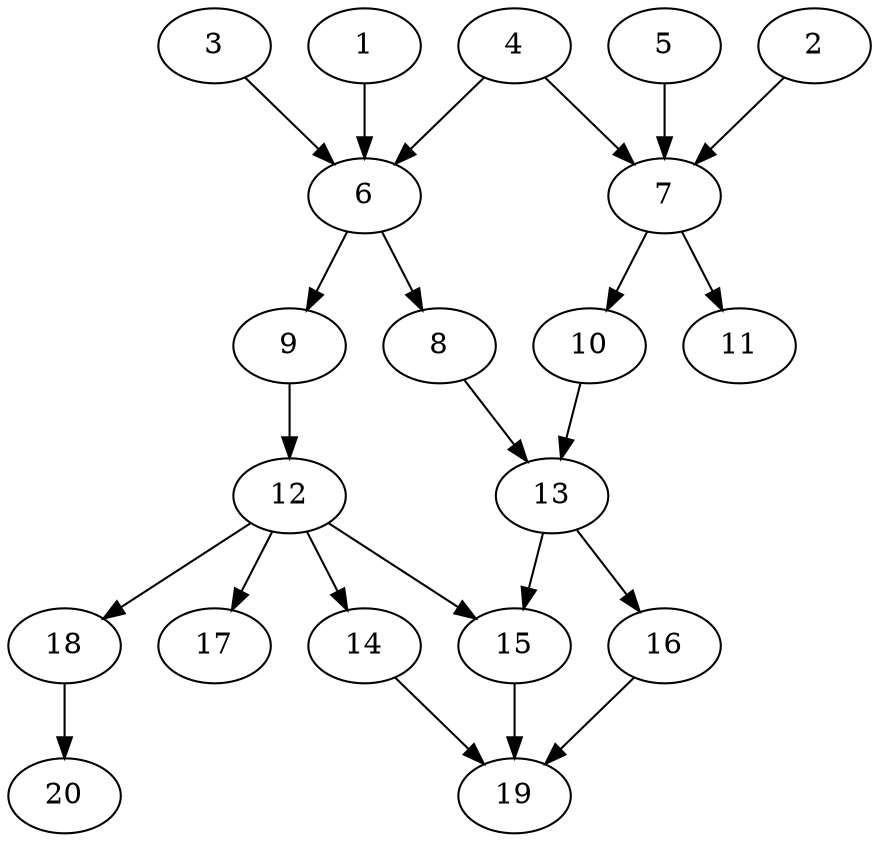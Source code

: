 // DAG automatically generated by daggen at Fri Jul 22 09:10:38 2022
// ./daggen --dot -n 20 --ccr 0.5 --fat 0.5 --regular 0.5 --density 0.6
digraph G {
  1 [compute_size="27355741698", trans_size="1047869", result_size="29696", ram="42076152",alpha="0.15"]
  1 -> 6 [size ="29696"]
  2 [compute_size="3875550027", trans_size="891920", result_size="29696", ram="2925146",alpha="0.04"]
  2 -> 7 [size ="29696"]
  3 [compute_size="8589934592", trans_size="74783", result_size="70656", ram="19884124",alpha="0.09"]
  3 -> 6 [size ="70656"]
  4 [compute_size="1089789862359", trans_size="137132", result_size="54272", ram="9295529",alpha="0.15"]
  4 -> 6 [size ="54272"]
  4 -> 7 [size ="54272"]
  5 [compute_size="134217728000", trans_size="962744", result_size="1024", ram="27030142",alpha="0.02"]
  5 -> 7 [size ="1024"]
  6 [compute_size="8589934592", trans_size="733332", result_size="70656", ram="29337616",alpha="0.14"]
  6 -> 8 [size ="70656"]
  6 -> 9 [size ="70656"]
  7 [compute_size="3016763474", trans_size="637671", result_size="29696", ram="42063660",alpha="0.15"]
  7 -> 10 [size ="29696"]
  7 -> 11 [size ="29696"]
  8 [compute_size="595916037188", trans_size="977609", result_size="9216", ram="39578804",alpha="0.17"]
  8 -> 13 [size ="9216"]
  9 [compute_size="8589934592", trans_size="507606", result_size="70656", ram="36194416",alpha="0.03"]
  9 -> 12 [size ="70656"]
  10 [compute_size="1388153656", trans_size="857855", result_size="70656", ram="38287112",alpha="0.03"]
  10 -> 13 [size ="70656"]
  11 [compute_size="5526181473", trans_size="549575", result_size="0", ram="17524906",alpha="0.03"]
  12 [compute_size="12201699378", trans_size="254872", result_size="13312", ram="47713948",alpha="0.17"]
  12 -> 14 [size ="13312"]
  12 -> 15 [size ="13312"]
  12 -> 17 [size ="13312"]
  12 -> 18 [size ="13312"]
  13 [compute_size="857142318772", trans_size="682595", result_size="1024", ram="2614981",alpha="0.01"]
  13 -> 15 [size ="1024"]
  13 -> 16 [size ="1024"]
  14 [compute_size="368293445632", trans_size="1006709", result_size="9216", ram="40790508",alpha="0.17"]
  14 -> 19 [size ="9216"]
  15 [compute_size="68719476736", trans_size="80647", result_size="74752", ram="16563252",alpha="0.19"]
  15 -> 19 [size ="74752"]
  16 [compute_size="231928233984", trans_size="687841", result_size="13312", ram="4434449",alpha="0.10"]
  16 -> 19 [size ="13312"]
  17 [compute_size="3760878084", trans_size="115787", result_size="0", ram="26792942",alpha="0.07"]
  18 [compute_size="191835846246", trans_size="128395", result_size="1024", ram="9865261",alpha="0.05"]
  18 -> 20 [size ="1024"]
  19 [compute_size="368293445632", trans_size="921912", result_size="0", ram="13579219",alpha="0.03"]
  20 [compute_size="10913314963", trans_size="366570", result_size="0", ram="41899928",alpha="0.13"]
}